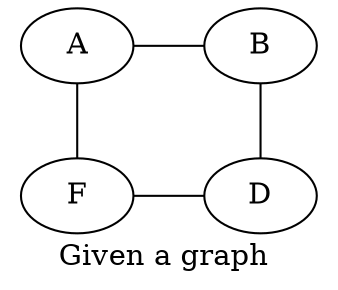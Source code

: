 graph G1 {
  ratio=0.7;
  rankdir = TB;

  subgraph {
      A -- B
      A -- F
      F -- D
      B -- D

      /*C, D [xlabel = "(0)"]
      B [xlabel = "(1)"]
      A [xlabel = "(2)"]*/

      /*B, D [fillcolor=orange, style=filled];*/
      /*A [fillcolor=green, style=filled];*/


      /*{rank = same;  D}*/
      {rank = same; A B}
        {rank = same; F D}
    }

    node [shape=plaintext]
  	label = "Given a graph "
}
